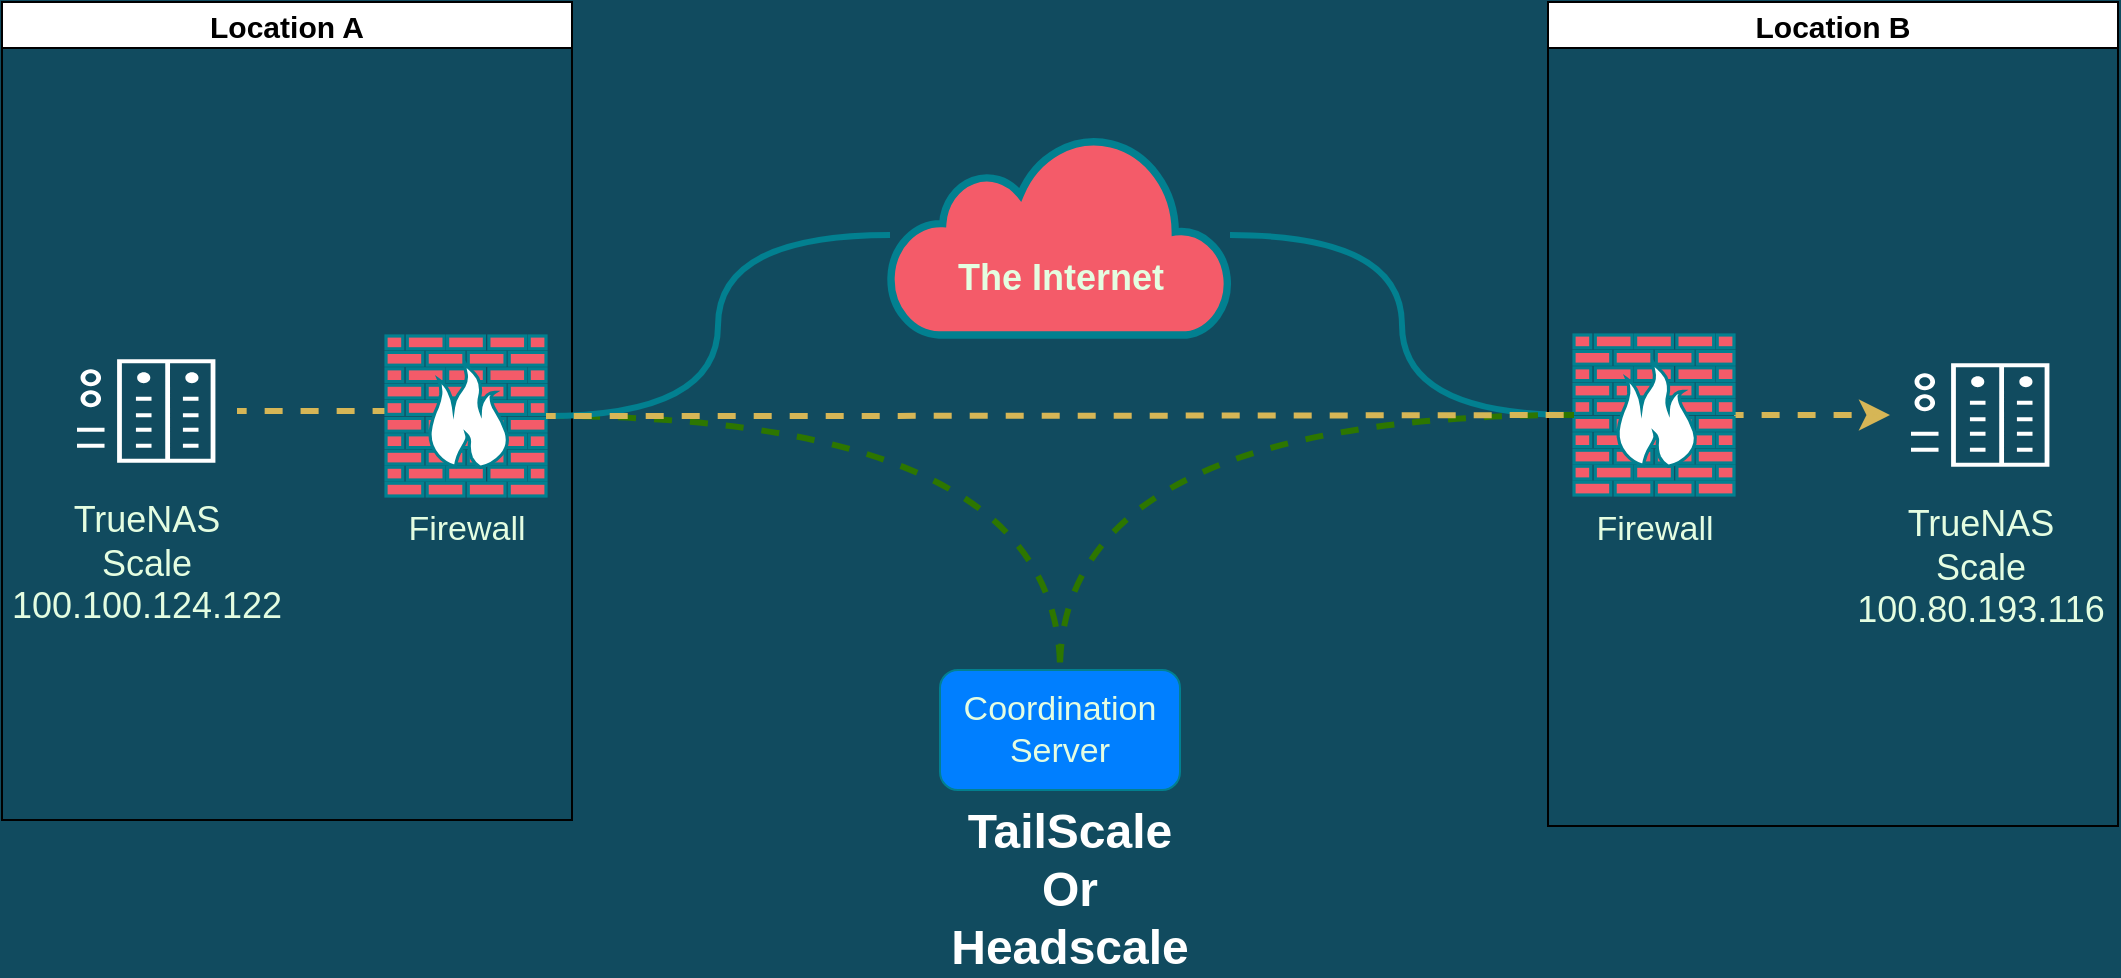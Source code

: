 <mxfile version="22.1.15" type="github">
  <diagram name="Page-1" id="e_FpkX2im6m9XWSfku2d">
    <mxGraphModel dx="1266" dy="918" grid="0" gridSize="10" guides="1" tooltips="1" connect="1" arrows="1" fold="1" page="0" pageScale="1" pageWidth="850" pageHeight="1100" background="#114B5F" math="0" shadow="0">
      <root>
        <mxCell id="0" />
        <mxCell id="1" parent="0" />
        <mxCell id="RKk0ygJff3ijAi9sIS6_-1" style="edgeStyle=orthogonalEdgeStyle;rounded=1;orthogonalLoop=1;jettySize=auto;html=1;strokeColor=none;strokeWidth=3;labelBackgroundColor=#114B5F;fontColor=#E4FDE1;" edge="1" parent="1" source="RKk0ygJff3ijAi9sIS6_-10">
          <mxGeometry relative="1" as="geometry">
            <mxPoint x="137" y="171" as="sourcePoint" />
            <mxPoint x="651" y="307" as="targetPoint" />
          </mxGeometry>
        </mxCell>
        <mxCell id="RKk0ygJff3ijAi9sIS6_-2" value="&lt;font style=&quot;font-size: 15px;&quot;&gt;Location A&lt;/font&gt;" style="swimlane;whiteSpace=wrap;html=1;fontFamily=Helvetica;fontSize=11;fontColor=default;labelBackgroundColor=none;" vertex="1" parent="1">
          <mxGeometry x="21" y="26" width="285" height="409" as="geometry" />
        </mxCell>
        <mxCell id="RKk0ygJff3ijAi9sIS6_-3" style="edgeStyle=orthogonalEdgeStyle;shape=connector;curved=1;rounded=1;comic=0;orthogonalLoop=1;jettySize=auto;html=1;dashed=1;labelBackgroundColor=#114B5F;strokeColor=#d6b656;strokeWidth=3;fontFamily=Helvetica;fontSize=11;fontColor=#E4FDE1;endArrow=none;endFill=0;fillColor=#fff2cc;gradientColor=#ffd966;flowAnimation=1;" edge="1" parent="RKk0ygJff3ijAi9sIS6_-2" source="RKk0ygJff3ijAi9sIS6_-4" target="RKk0ygJff3ijAi9sIS6_-5">
          <mxGeometry relative="1" as="geometry">
            <Array as="points">
              <mxPoint x="73" y="202" />
            </Array>
          </mxGeometry>
        </mxCell>
        <mxCell id="RKk0ygJff3ijAi9sIS6_-4" value="&lt;font style=&quot;font-size: 18px;&quot;&gt;TrueNAS&lt;br&gt;Scale&lt;br&gt;100.100.124.122&lt;br&gt;&lt;/font&gt;" style="sketch=0;pointerEvents=1;shadow=0;dashed=0;html=1;strokeColor=none;fillColor=none;labelPosition=center;verticalLabelPosition=bottom;verticalAlign=top;align=center;outlineConnect=0;shape=mxgraph.veeam2.nas;fontFamily=Helvetica;fontSize=11;fontColor=#E4FDE1;" vertex="1" parent="RKk0ygJff3ijAi9sIS6_-2">
          <mxGeometry x="27" y="167" width="90.5" height="75" as="geometry" />
        </mxCell>
        <mxCell id="RKk0ygJff3ijAi9sIS6_-5" value="&lt;font style=&quot;font-size: 17px&quot;&gt;Firewall&lt;br&gt;&lt;/font&gt;" style="fontColor=#E4FDE1;verticalAlign=top;verticalLabelPosition=bottom;labelPosition=center;align=center;html=1;outlineConnect=0;fillColor=#F45B69;strokeColor=#028090;gradientDirection=north;strokeWidth=2;shape=mxgraph.networks.firewall;" vertex="1" parent="RKk0ygJff3ijAi9sIS6_-2">
          <mxGeometry x="192" y="167" width="80" height="80" as="geometry" />
        </mxCell>
        <mxCell id="RKk0ygJff3ijAi9sIS6_-6" style="edgeStyle=orthogonalEdgeStyle;shape=connector;curved=1;rounded=1;comic=0;orthogonalLoop=1;jettySize=auto;html=1;entryX=0.5;entryY=0;entryDx=0;entryDy=0;dashed=1;labelBackgroundColor=#114B5F;strokeColor=#2D7600;strokeWidth=3;fontFamily=Helvetica;fontSize=11;fontColor=#E4FDE1;endArrow=none;endFill=0;fillColor=#60a917;" edge="1" parent="1" source="RKk0ygJff3ijAi9sIS6_-5" target="RKk0ygJff3ijAi9sIS6_-11">
          <mxGeometry relative="1" as="geometry" />
        </mxCell>
        <mxCell id="RKk0ygJff3ijAi9sIS6_-7" value="" style="edgeStyle=orthogonalEdgeStyle;rounded=1;orthogonalLoop=1;jettySize=auto;html=1;strokeColor=none;strokeWidth=3;labelBackgroundColor=#114B5F;fontColor=#E4FDE1;" edge="1" parent="1" target="RKk0ygJff3ijAi9sIS6_-10">
          <mxGeometry relative="1" as="geometry">
            <mxPoint x="137" y="171" as="sourcePoint" />
            <mxPoint x="651" y="307" as="targetPoint" />
          </mxGeometry>
        </mxCell>
        <mxCell id="RKk0ygJff3ijAi9sIS6_-8" style="edgeStyle=orthogonalEdgeStyle;shape=connector;curved=1;rounded=1;comic=0;orthogonalLoop=1;jettySize=auto;html=1;entryX=1;entryY=0.5;entryDx=0;entryDy=0;entryPerimeter=0;labelBackgroundColor=#114B5F;strokeColor=#028090;strokeWidth=3;fontFamily=Helvetica;fontSize=11;fontColor=#E4FDE1;endArrow=none;endFill=0;fillColor=#F45B69;" edge="1" parent="1" source="RKk0ygJff3ijAi9sIS6_-10" target="RKk0ygJff3ijAi9sIS6_-5">
          <mxGeometry relative="1" as="geometry" />
        </mxCell>
        <mxCell id="RKk0ygJff3ijAi9sIS6_-9" style="edgeStyle=orthogonalEdgeStyle;shape=connector;curved=1;rounded=1;comic=0;orthogonalLoop=1;jettySize=auto;html=1;labelBackgroundColor=#114B5F;strokeColor=#028090;strokeWidth=3;fontFamily=Helvetica;fontSize=11;fontColor=#E4FDE1;endArrow=none;endFill=0;fillColor=#F45B69;" edge="1" parent="1" source="RKk0ygJff3ijAi9sIS6_-10" target="RKk0ygJff3ijAi9sIS6_-16">
          <mxGeometry relative="1" as="geometry" />
        </mxCell>
        <mxCell id="RKk0ygJff3ijAi9sIS6_-10" value="&lt;h2&gt;&lt;b&gt;&lt;br&gt;&lt;br&gt;The Internet&lt;/b&gt;&lt;/h2&gt;" style="html=1;outlineConnect=0;fillColor=#F45B69;strokeColor=#028090;gradientDirection=north;strokeWidth=2;shape=mxgraph.networks.cloud;fontColor=#E4FDE1;" vertex="1" parent="1">
          <mxGeometry x="465" y="92.5" width="170" height="100" as="geometry" />
        </mxCell>
        <mxCell id="RKk0ygJff3ijAi9sIS6_-11" value="&lt;font style=&quot;font-size: 17px&quot;&gt;Coordination&lt;br&gt;Server&lt;br&gt;&lt;/font&gt;" style="rounded=1;whiteSpace=wrap;html=1;fillColor=#007FFF;strokeColor=#028090;fontColor=#E4FDE1;" vertex="1" parent="1">
          <mxGeometry x="490" y="360" width="120" height="60" as="geometry" />
        </mxCell>
        <mxCell id="RKk0ygJff3ijAi9sIS6_-12" value="TailScale Or&lt;br style=&quot;font-size: 24px;&quot;&gt;Headscale" style="text;html=1;strokeColor=none;fillColor=none;align=center;verticalAlign=middle;whiteSpace=wrap;rounded=0;fontSize=24;fontFamily=Helvetica;fontColor=#FFFFFF;fontStyle=1" vertex="1" parent="1">
          <mxGeometry x="525" y="455" width="60" height="30" as="geometry" />
        </mxCell>
        <mxCell id="RKk0ygJff3ijAi9sIS6_-13" value="&lt;font style=&quot;font-size: 15px;&quot;&gt;Location&amp;nbsp;B&lt;/font&gt;" style="swimlane;whiteSpace=wrap;html=1;fontFamily=Helvetica;fontSize=11;fontColor=default;labelBackgroundColor=none;" vertex="1" parent="1">
          <mxGeometry x="794" y="26" width="285" height="412" as="geometry" />
        </mxCell>
        <mxCell id="RKk0ygJff3ijAi9sIS6_-14" value="&lt;font style=&quot;font-size: 18px;&quot;&gt;TrueNAS&lt;br&gt;Scale&lt;br&gt;100.80.193.116&lt;br&gt;&lt;/font&gt;" style="sketch=0;pointerEvents=1;shadow=0;dashed=0;html=1;strokeColor=none;fillColor=none;labelPosition=center;verticalLabelPosition=bottom;verticalAlign=top;align=center;outlineConnect=0;shape=mxgraph.veeam2.nas;fontFamily=Helvetica;fontSize=11;fontColor=#E4FDE1;" vertex="1" parent="RKk0ygJff3ijAi9sIS6_-13">
          <mxGeometry x="171" y="169" width="90.5" height="75" as="geometry" />
        </mxCell>
        <mxCell id="RKk0ygJff3ijAi9sIS6_-15" style="edgeStyle=orthogonalEdgeStyle;shape=connector;curved=1;rounded=1;comic=0;orthogonalLoop=1;jettySize=auto;html=1;dashed=1;labelBackgroundColor=#114B5F;strokeColor=#d6b656;strokeWidth=3;fontFamily=Helvetica;fontSize=11;fontColor=#E4FDE1;endArrow=classic;endFill=1;fillColor=#fff2cc;gradientColor=#ffd966;flowAnimation=1;" edge="1" parent="RKk0ygJff3ijAi9sIS6_-13" source="RKk0ygJff3ijAi9sIS6_-16" target="RKk0ygJff3ijAi9sIS6_-14">
          <mxGeometry relative="1" as="geometry" />
        </mxCell>
        <mxCell id="RKk0ygJff3ijAi9sIS6_-16" value="&lt;font style=&quot;font-size: 17px&quot;&gt;Firewall&lt;br&gt;&lt;/font&gt;" style="fontColor=#E4FDE1;verticalAlign=top;verticalLabelPosition=bottom;labelPosition=center;align=center;html=1;outlineConnect=0;fillColor=#F45B69;strokeColor=#028090;gradientDirection=north;strokeWidth=2;shape=mxgraph.networks.firewall;" vertex="1" parent="RKk0ygJff3ijAi9sIS6_-13">
          <mxGeometry x="13" y="166.5" width="80" height="80" as="geometry" />
        </mxCell>
        <mxCell id="RKk0ygJff3ijAi9sIS6_-17" style="edgeStyle=orthogonalEdgeStyle;shape=connector;curved=1;rounded=1;comic=0;orthogonalLoop=1;jettySize=auto;html=1;dashed=1;labelBackgroundColor=#114B5F;strokeColor=#2D7600;strokeWidth=3;fontFamily=Helvetica;fontSize=11;fontColor=#E4FDE1;endArrow=none;endFill=0;fillColor=#60a917;" edge="1" parent="1" source="RKk0ygJff3ijAi9sIS6_-16" target="RKk0ygJff3ijAi9sIS6_-11">
          <mxGeometry relative="1" as="geometry" />
        </mxCell>
        <mxCell id="RKk0ygJff3ijAi9sIS6_-18" style="edgeStyle=orthogonalEdgeStyle;shape=connector;curved=1;rounded=1;comic=0;orthogonalLoop=1;jettySize=auto;html=1;dashed=1;labelBackgroundColor=#114B5F;strokeColor=#d6b656;strokeWidth=3;fontFamily=Helvetica;fontSize=11;fontColor=#E4FDE1;endArrow=none;endFill=0;fillColor=#fff2cc;gradientColor=#ffd966;flowAnimation=1;" edge="1" parent="1" source="RKk0ygJff3ijAi9sIS6_-5" target="RKk0ygJff3ijAi9sIS6_-16">
          <mxGeometry relative="1" as="geometry" />
        </mxCell>
      </root>
    </mxGraphModel>
  </diagram>
</mxfile>
